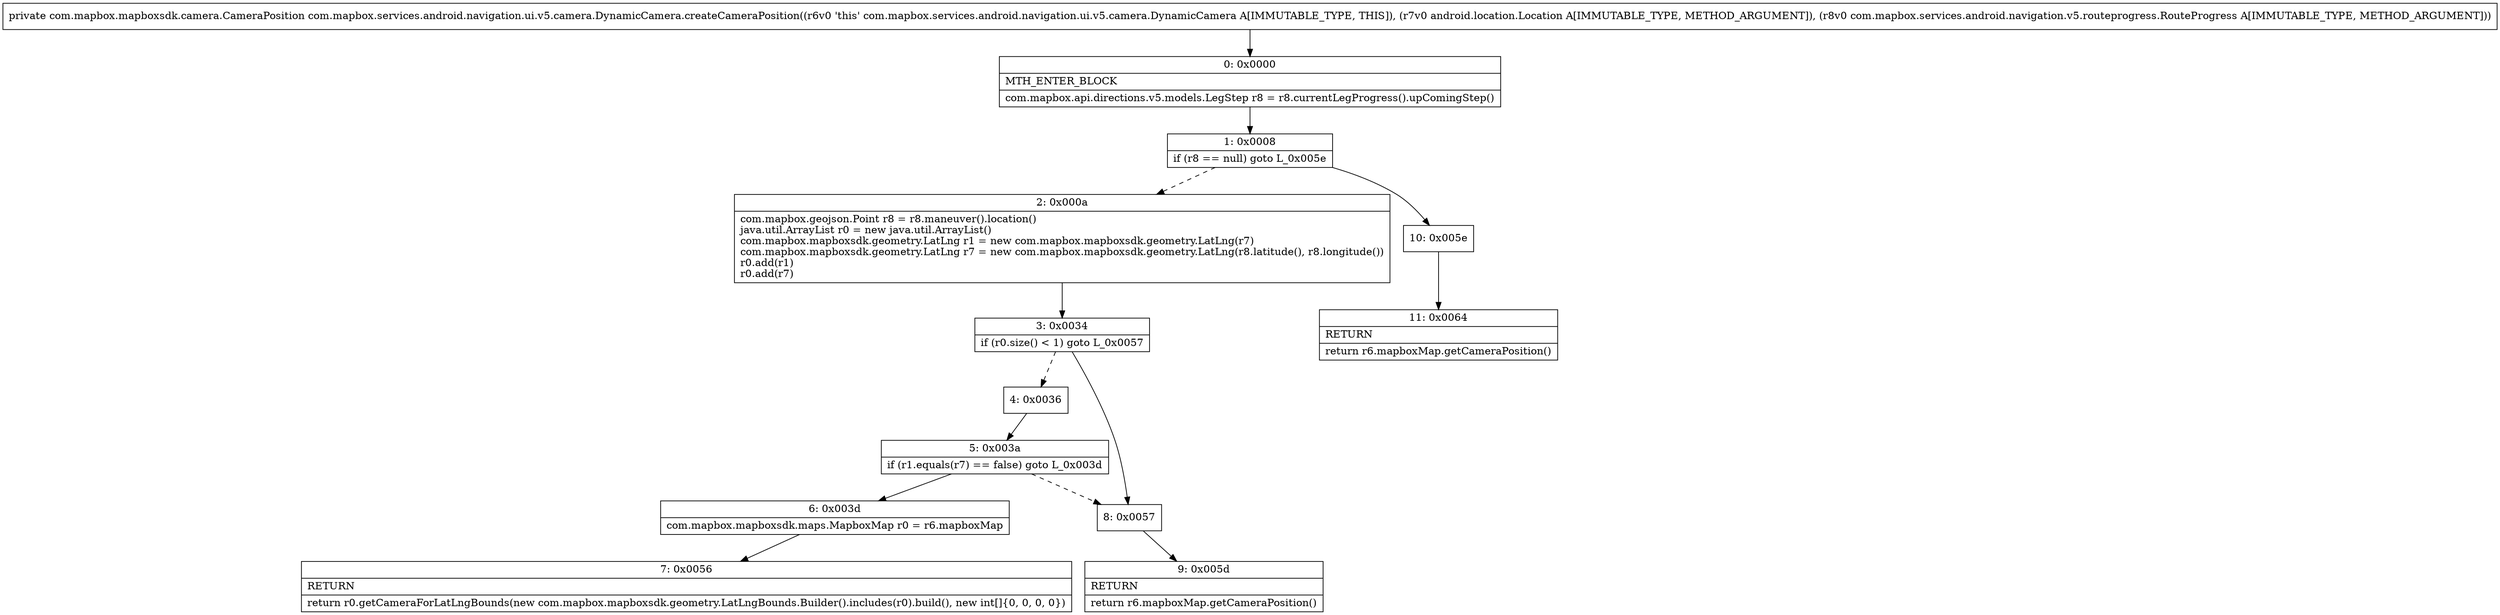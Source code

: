 digraph "CFG forcom.mapbox.services.android.navigation.ui.v5.camera.DynamicCamera.createCameraPosition(Landroid\/location\/Location;Lcom\/mapbox\/services\/android\/navigation\/v5\/routeprogress\/RouteProgress;)Lcom\/mapbox\/mapboxsdk\/camera\/CameraPosition;" {
Node_0 [shape=record,label="{0\:\ 0x0000|MTH_ENTER_BLOCK\l|com.mapbox.api.directions.v5.models.LegStep r8 = r8.currentLegProgress().upComingStep()\l}"];
Node_1 [shape=record,label="{1\:\ 0x0008|if (r8 == null) goto L_0x005e\l}"];
Node_2 [shape=record,label="{2\:\ 0x000a|com.mapbox.geojson.Point r8 = r8.maneuver().location()\ljava.util.ArrayList r0 = new java.util.ArrayList()\lcom.mapbox.mapboxsdk.geometry.LatLng r1 = new com.mapbox.mapboxsdk.geometry.LatLng(r7)\lcom.mapbox.mapboxsdk.geometry.LatLng r7 = new com.mapbox.mapboxsdk.geometry.LatLng(r8.latitude(), r8.longitude())\lr0.add(r1)\lr0.add(r7)\l}"];
Node_3 [shape=record,label="{3\:\ 0x0034|if (r0.size() \< 1) goto L_0x0057\l}"];
Node_4 [shape=record,label="{4\:\ 0x0036}"];
Node_5 [shape=record,label="{5\:\ 0x003a|if (r1.equals(r7) == false) goto L_0x003d\l}"];
Node_6 [shape=record,label="{6\:\ 0x003d|com.mapbox.mapboxsdk.maps.MapboxMap r0 = r6.mapboxMap\l}"];
Node_7 [shape=record,label="{7\:\ 0x0056|RETURN\l|return r0.getCameraForLatLngBounds(new com.mapbox.mapboxsdk.geometry.LatLngBounds.Builder().includes(r0).build(), new int[]\{0, 0, 0, 0\})\l}"];
Node_8 [shape=record,label="{8\:\ 0x0057}"];
Node_9 [shape=record,label="{9\:\ 0x005d|RETURN\l|return r6.mapboxMap.getCameraPosition()\l}"];
Node_10 [shape=record,label="{10\:\ 0x005e}"];
Node_11 [shape=record,label="{11\:\ 0x0064|RETURN\l|return r6.mapboxMap.getCameraPosition()\l}"];
MethodNode[shape=record,label="{private com.mapbox.mapboxsdk.camera.CameraPosition com.mapbox.services.android.navigation.ui.v5.camera.DynamicCamera.createCameraPosition((r6v0 'this' com.mapbox.services.android.navigation.ui.v5.camera.DynamicCamera A[IMMUTABLE_TYPE, THIS]), (r7v0 android.location.Location A[IMMUTABLE_TYPE, METHOD_ARGUMENT]), (r8v0 com.mapbox.services.android.navigation.v5.routeprogress.RouteProgress A[IMMUTABLE_TYPE, METHOD_ARGUMENT])) }"];
MethodNode -> Node_0;
Node_0 -> Node_1;
Node_1 -> Node_2[style=dashed];
Node_1 -> Node_10;
Node_2 -> Node_3;
Node_3 -> Node_4[style=dashed];
Node_3 -> Node_8;
Node_4 -> Node_5;
Node_5 -> Node_6;
Node_5 -> Node_8[style=dashed];
Node_6 -> Node_7;
Node_8 -> Node_9;
Node_10 -> Node_11;
}

